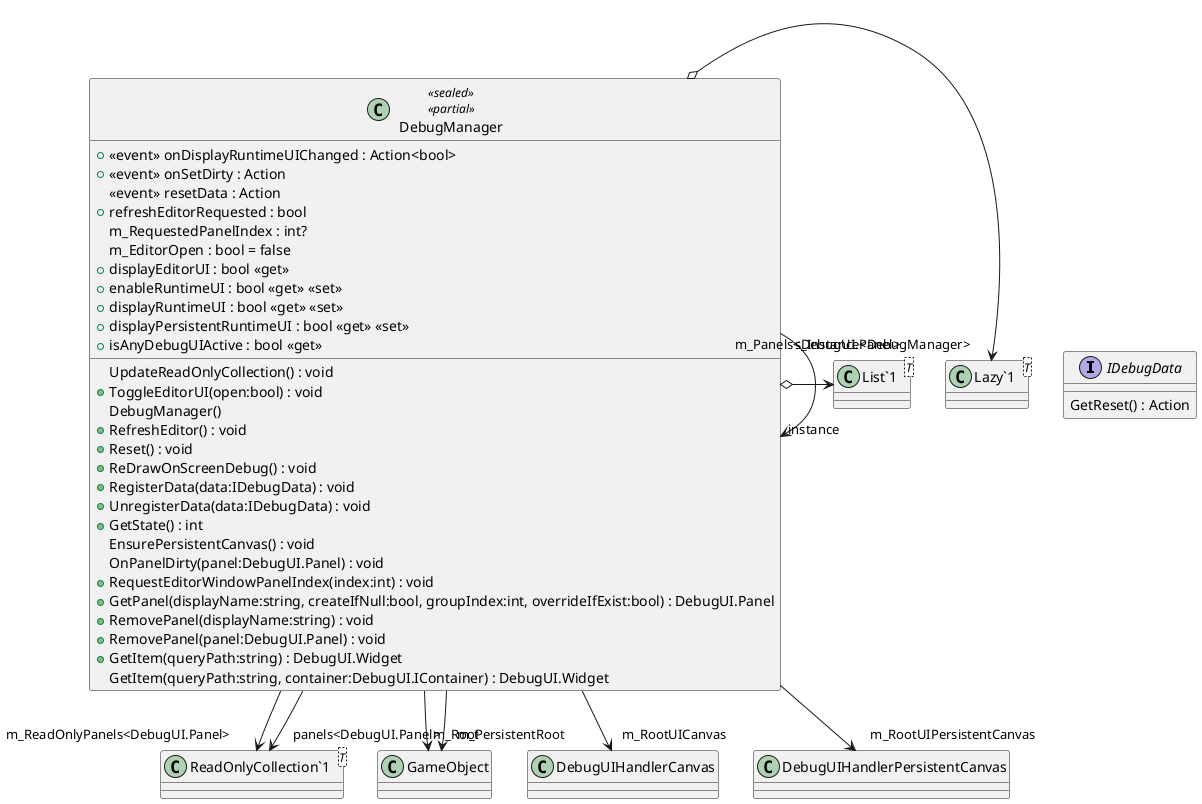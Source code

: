 @startuml
interface IDebugData {
    GetReset() : Action
}
class DebugManager <<sealed>> <<partial>> {
    UpdateReadOnlyCollection() : void
    +  <<event>> onDisplayRuntimeUIChanged : Action<bool> 
    +  <<event>> onSetDirty : Action 
     <<event>> resetData : Action 
    + refreshEditorRequested : bool
    m_RequestedPanelIndex : int?
    m_EditorOpen : bool = false
    + displayEditorUI : bool <<get>>
    + ToggleEditorUI(open:bool) : void
    + enableRuntimeUI : bool <<get>> <<set>>
    + displayRuntimeUI : bool <<get>> <<set>>
    + displayPersistentRuntimeUI : bool <<get>> <<set>>
    + isAnyDebugUIActive : bool <<get>>
    DebugManager()
    + RefreshEditor() : void
    + Reset() : void
    + ReDrawOnScreenDebug() : void
    + RegisterData(data:IDebugData) : void
    + UnregisterData(data:IDebugData) : void
    + GetState() : int
    EnsurePersistentCanvas() : void
    OnPanelDirty(panel:DebugUI.Panel) : void
    + RequestEditorWindowPanelIndex(index:int) : void
    + GetPanel(displayName:string, createIfNull:bool, groupIndex:int, overrideIfExist:bool) : DebugUI.Panel
    + RemovePanel(displayName:string) : void
    + RemovePanel(panel:DebugUI.Panel) : void
    + GetItem(queryPath:string) : DebugUI.Widget
    GetItem(queryPath:string, container:DebugUI.IContainer) : DebugUI.Widget
}
class "Lazy`1"<T> {
}
class "ReadOnlyCollection`1"<T> {
}
class "List`1"<T> {
}
DebugManager o-> "s_Instance<DebugManager>" "Lazy`1"
DebugManager --> "instance" DebugManager
DebugManager --> "m_ReadOnlyPanels<DebugUI.Panel>" "ReadOnlyCollection`1"
DebugManager o-> "m_Panels<DebugUI.Panel>" "List`1"
DebugManager --> "panels<DebugUI.Panel>" "ReadOnlyCollection`1"
DebugManager --> "m_Root" GameObject
DebugManager --> "m_RootUICanvas" DebugUIHandlerCanvas
DebugManager --> "m_PersistentRoot" GameObject
DebugManager --> "m_RootUIPersistentCanvas" DebugUIHandlerPersistentCanvas
@enduml

